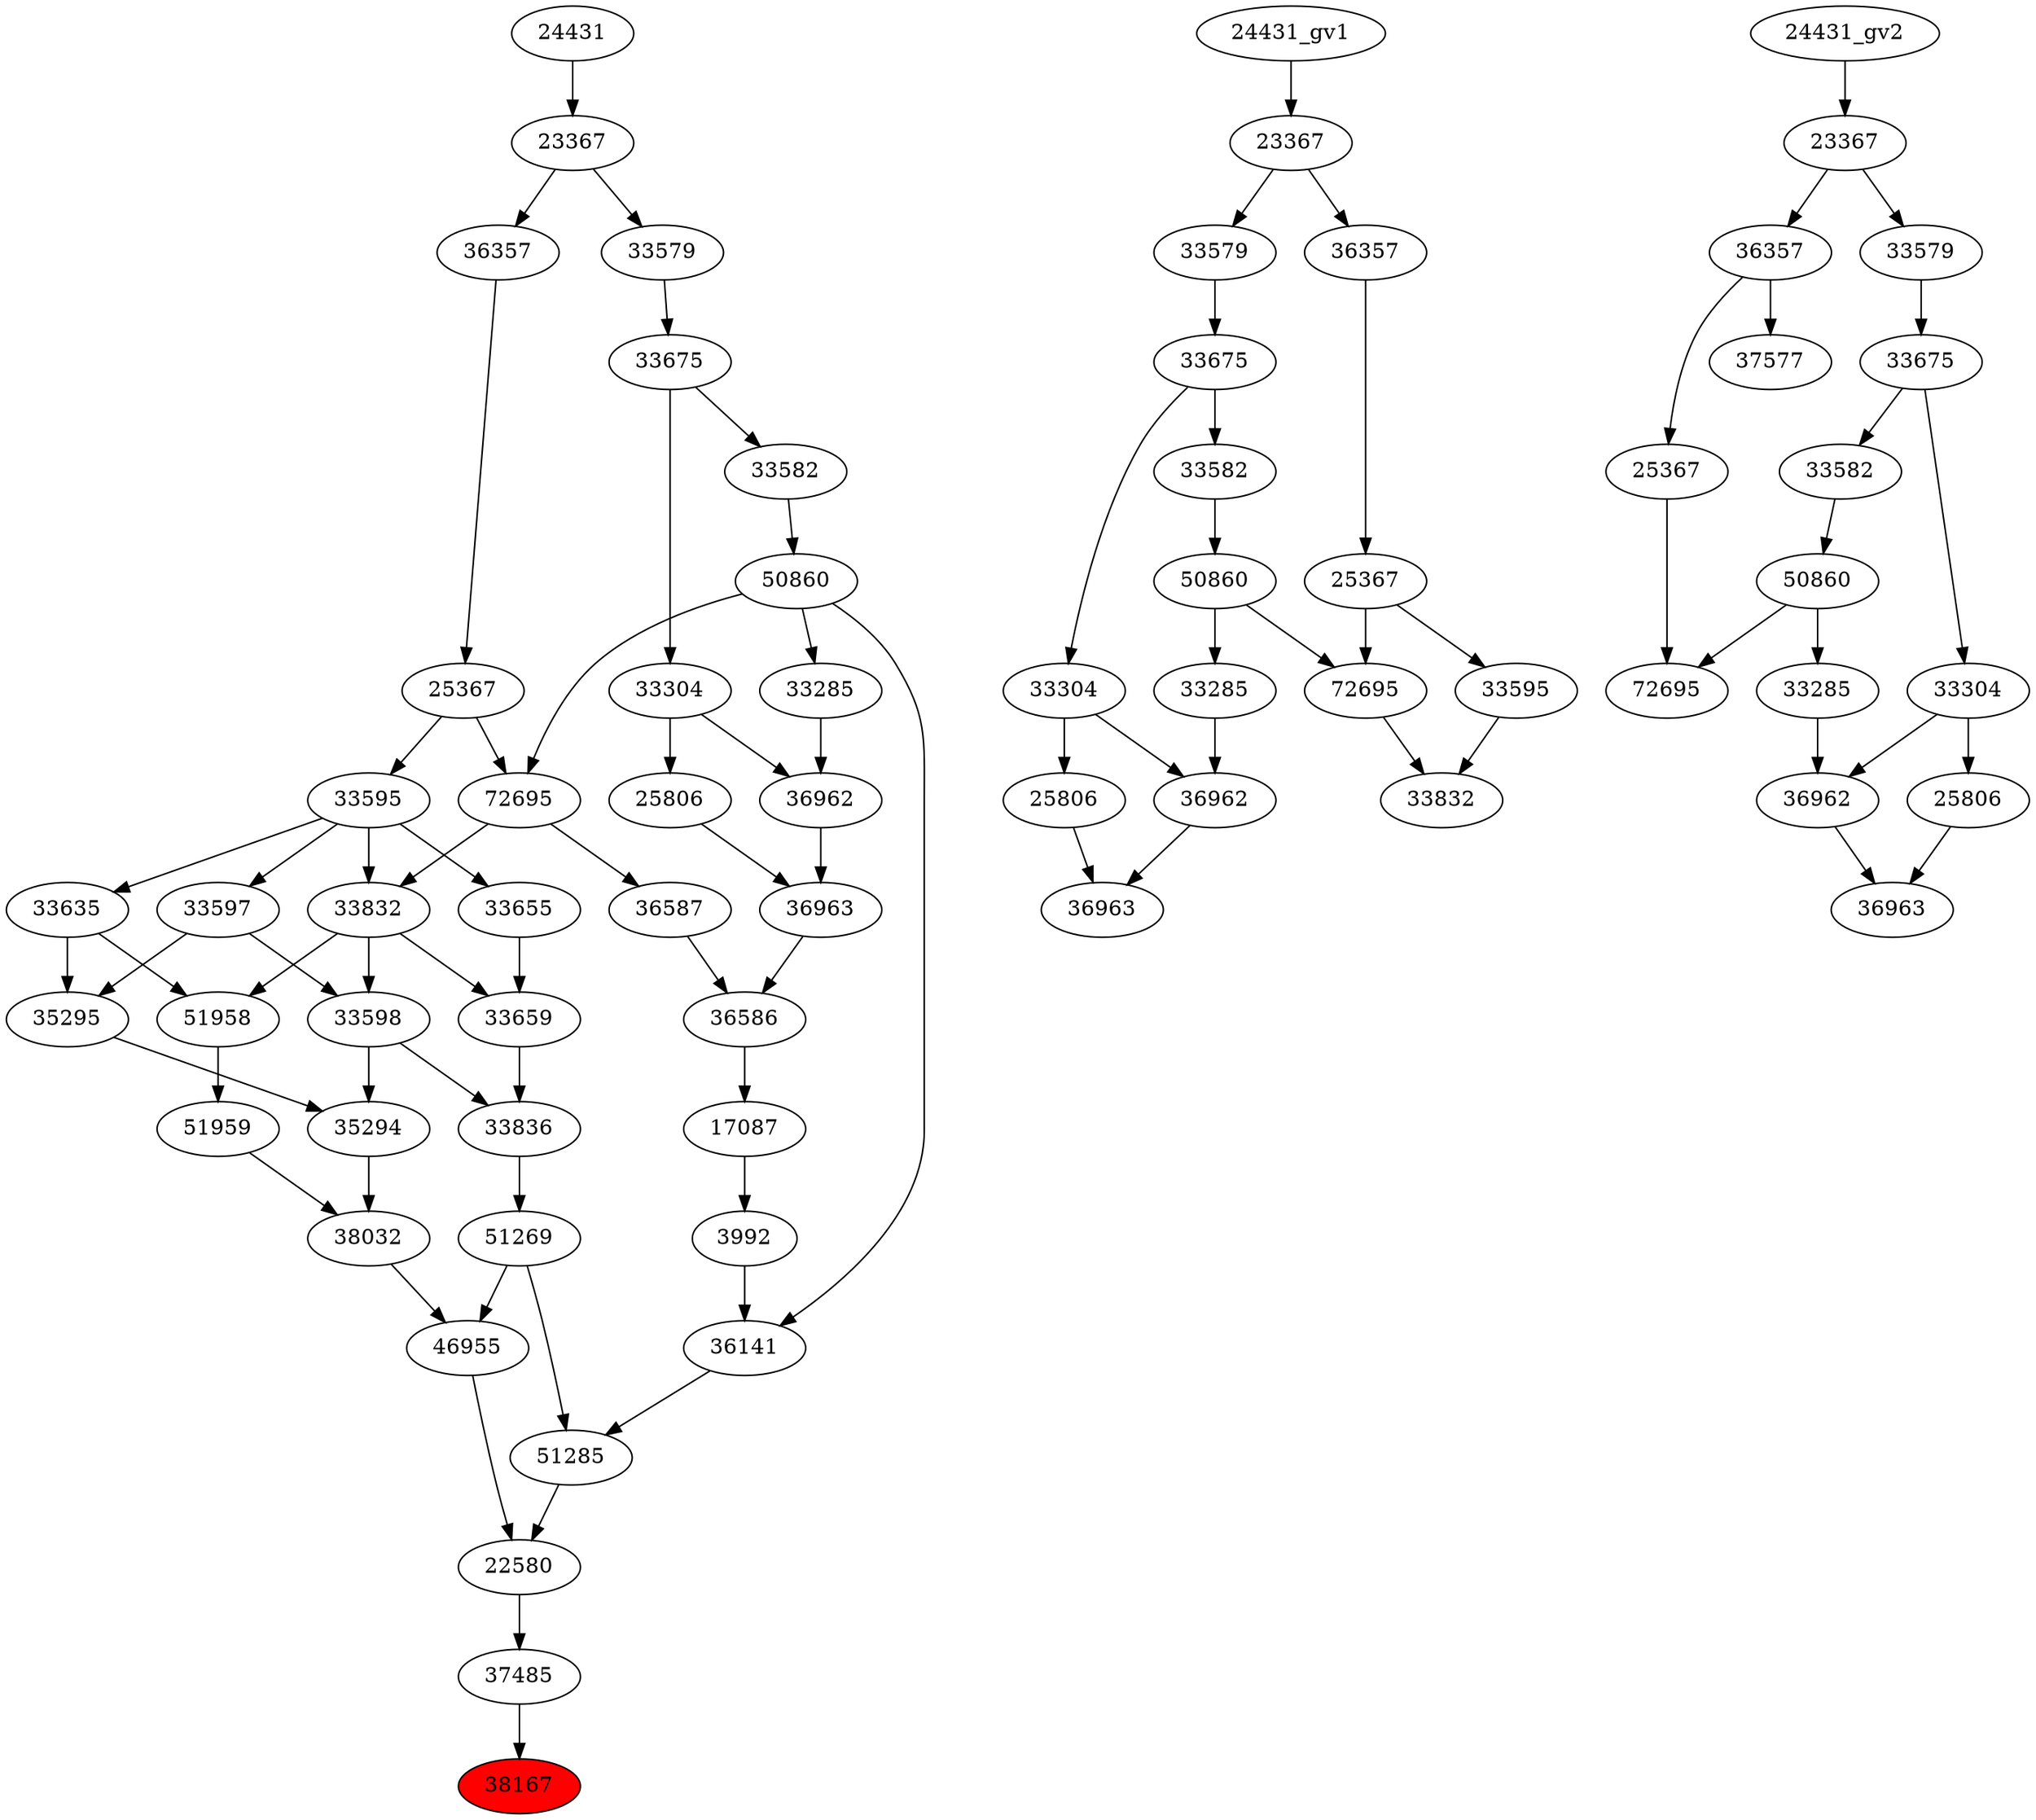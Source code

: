 strict digraph root {
	node [label="\N"];
	{
		node [fillcolor="",
			label="\N",
			style=""
		];
		38167		 [fillcolor=red,
			label=38167,
			style=filled];
		37485		 [label=37485];
		37485 -> 38167;
		22580		 [label=22580];
		22580 -> 37485;
		46955		 [label=46955];
		46955 -> 22580;
		51285		 [label=51285];
		51285 -> 22580;
		38032		 [label=38032];
		38032 -> 46955;
		51269		 [label=51269];
		51269 -> 46955;
		51269 -> 51285;
		36141		 [label=36141];
		36141 -> 51285;
		35294		 [label=35294];
		35294 -> 38032;
		51959		 [label=51959];
		51959 -> 38032;
		33836		 [label=33836];
		33836 -> 51269;
		50860		 [label=50860];
		50860 -> 36141;
		72695		 [label=72695];
		50860 -> 72695;
		33285		 [label=33285];
		50860 -> 33285;
		3992		 [label=3992];
		3992 -> 36141;
		33598		 [label=33598];
		33598 -> 35294;
		33598 -> 33836;
		35295		 [label=35295];
		35295 -> 35294;
		51958		 [label=51958];
		51958 -> 51959;
		33659		 [label=33659];
		33659 -> 33836;
		33582		 [label=33582];
		33582 -> 50860;
		17087		 [label=17087];
		17087 -> 3992;
		33597		 [label=33597];
		33597 -> 33598;
		33597 -> 35295;
		33832		 [label=33832];
		33832 -> 33598;
		33832 -> 51958;
		33832 -> 33659;
		33635		 [label=33635];
		33635 -> 35295;
		33635 -> 51958;
		33655		 [label=33655];
		33655 -> 33659;
		33675		 [label=33675];
		33675 -> 33582;
		33304		 [label=33304];
		33675 -> 33304;
		36586		 [label=36586];
		36586 -> 17087;
		33595		 [label=33595];
		33595 -> 33597;
		33595 -> 33832;
		33595 -> 33635;
		33595 -> 33655;
		72695 -> 33832;
		36587		 [label=36587];
		72695 -> 36587;
		33579		 [label=33579];
		33579 -> 33675;
		36587 -> 36586;
		36963		 [label=36963];
		36963 -> 36586;
		25367		 [label=25367];
		25367 -> 33595;
		25367 -> 72695;
		23367		 [label=23367];
		23367 -> 33579;
		36357		 [label=36357];
		23367 -> 36357;
		36962		 [label=36962];
		36962 -> 36963;
		25806		 [label=25806];
		25806 -> 36963;
		36357 -> 25367;
		24431		 [label=24431];
		24431 -> 23367;
		33285 -> 36962;
		33304 -> 36962;
		33304 -> 25806;
	}
	{
		node [label="\N"];
		"50860_gv1"		 [label=50860];
		"72695_gv1"		 [label=72695];
		"50860_gv1" -> "72695_gv1";
		"33285_gv1"		 [label=33285];
		"50860_gv1" -> "33285_gv1";
		"33582_gv1"		 [label=33582];
		"33582_gv1" -> "50860_gv1";
		"33675_gv1"		 [label=33675];
		"33675_gv1" -> "33582_gv1";
		"33304_gv1"		 [label=33304];
		"33675_gv1" -> "33304_gv1";
		"33832_gv1"		 [label=33832];
		"72695_gv1" -> "33832_gv1";
		"33595_gv1"		 [label=33595];
		"33595_gv1" -> "33832_gv1";
		"33579_gv1"		 [label=33579];
		"33579_gv1" -> "33675_gv1";
		"25367_gv1"		 [label=25367];
		"25367_gv1" -> "72695_gv1";
		"25367_gv1" -> "33595_gv1";
		"23367_gv1"		 [label=23367];
		"23367_gv1" -> "33579_gv1";
		"36357_gv1"		 [label=36357];
		"23367_gv1" -> "36357_gv1";
		"36963_gv1"		 [label=36963];
		"36962_gv1"		 [label=36962];
		"36962_gv1" -> "36963_gv1";
		"25806_gv1"		 [label=25806];
		"25806_gv1" -> "36963_gv1";
		"36357_gv1" -> "25367_gv1";
		"24431_gv1" -> "23367_gv1";
		"33285_gv1" -> "36962_gv1";
		"33304_gv1" -> "36962_gv1";
		"33304_gv1" -> "25806_gv1";
	}
	{
		node [label="\N"];
		"36963_gv2"		 [label=36963];
		"36962_gv2"		 [label=36962];
		"36962_gv2" -> "36963_gv2";
		"25806_gv2"		 [label=25806];
		"25806_gv2" -> "36963_gv2";
		"50860_gv2"		 [label=50860];
		"72695_gv2"		 [label=72695];
		"50860_gv2" -> "72695_gv2";
		"33285_gv2"		 [label=33285];
		"50860_gv2" -> "33285_gv2";
		"33582_gv2"		 [label=33582];
		"33582_gv2" -> "50860_gv2";
		"25367_gv2"		 [label=25367];
		"25367_gv2" -> "72695_gv2";
		"33285_gv2" -> "36962_gv2";
		"33304_gv2"		 [label=33304];
		"33304_gv2" -> "36962_gv2";
		"33304_gv2" -> "25806_gv2";
		"33675_gv2"		 [label=33675];
		"33675_gv2" -> "33582_gv2";
		"33675_gv2" -> "33304_gv2";
		"36357_gv2"		 [label=36357];
		"36357_gv2" -> "25367_gv2";
		37577		 [label=37577];
		"36357_gv2" -> 37577;
		"33579_gv2"		 [label=33579];
		"33579_gv2" -> "33675_gv2";
		"23367_gv2"		 [label=23367];
		"23367_gv2" -> "36357_gv2";
		"23367_gv2" -> "33579_gv2";
		"24431_gv2" -> "23367_gv2";
	}
}
